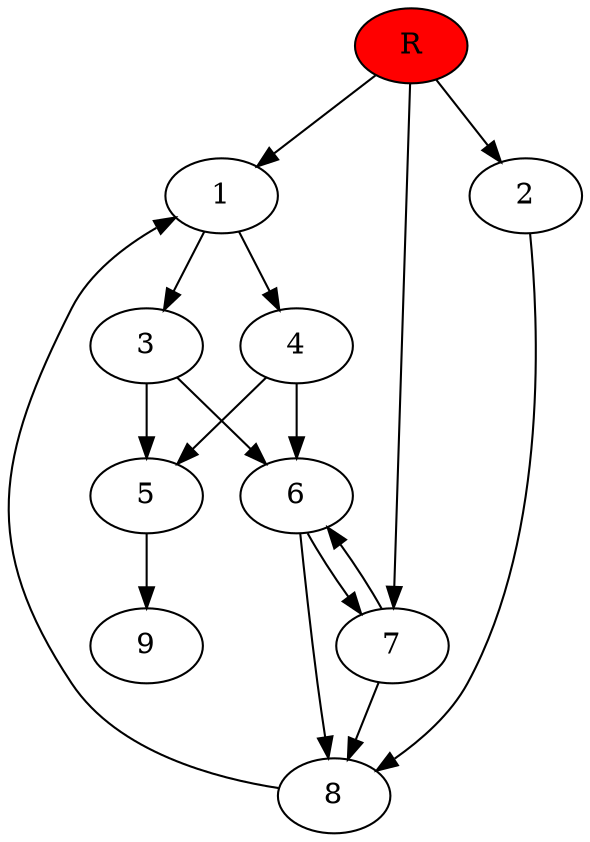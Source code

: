 digraph prb33671 {
	1
	2
	3
	4
	5
	6
	7
	8
	R [fillcolor="#ff0000" style=filled]
	1 -> 3
	1 -> 4
	2 -> 8
	3 -> 5
	3 -> 6
	4 -> 5
	4 -> 6
	5 -> 9
	6 -> 7
	6 -> 8
	7 -> 6
	7 -> 8
	8 -> 1
	R -> 1
	R -> 2
	R -> 7
}
